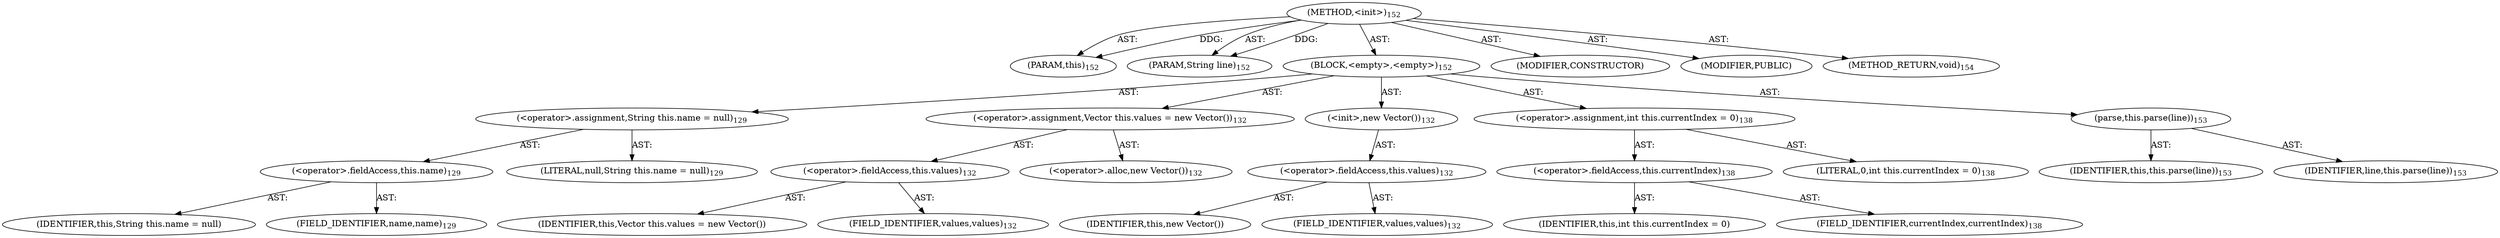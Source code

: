 digraph "&lt;init&gt;" {  
"111669149697" [label = <(METHOD,&lt;init&gt;)<SUB>152</SUB>> ]
"115964116999" [label = <(PARAM,this)<SUB>152</SUB>> ]
"115964117017" [label = <(PARAM,String line)<SUB>152</SUB>> ]
"25769803777" [label = <(BLOCK,&lt;empty&gt;,&lt;empty&gt;)<SUB>152</SUB>> ]
"30064771081" [label = <(&lt;operator&gt;.assignment,String this.name = null)<SUB>129</SUB>> ]
"30064771082" [label = <(&lt;operator&gt;.fieldAccess,this.name)<SUB>129</SUB>> ]
"68719476775" [label = <(IDENTIFIER,this,String this.name = null)> ]
"55834574852" [label = <(FIELD_IDENTIFIER,name,name)<SUB>129</SUB>> ]
"90194313218" [label = <(LITERAL,null,String this.name = null)<SUB>129</SUB>> ]
"30064771083" [label = <(&lt;operator&gt;.assignment,Vector this.values = new Vector())<SUB>132</SUB>> ]
"30064771084" [label = <(&lt;operator&gt;.fieldAccess,this.values)<SUB>132</SUB>> ]
"68719476776" [label = <(IDENTIFIER,this,Vector this.values = new Vector())> ]
"55834574853" [label = <(FIELD_IDENTIFIER,values,values)<SUB>132</SUB>> ]
"30064771085" [label = <(&lt;operator&gt;.alloc,new Vector())<SUB>132</SUB>> ]
"30064771086" [label = <(&lt;init&gt;,new Vector())<SUB>132</SUB>> ]
"30064771087" [label = <(&lt;operator&gt;.fieldAccess,this.values)<SUB>132</SUB>> ]
"68719476777" [label = <(IDENTIFIER,this,new Vector())> ]
"55834574854" [label = <(FIELD_IDENTIFIER,values,values)<SUB>132</SUB>> ]
"30064771088" [label = <(&lt;operator&gt;.assignment,int this.currentIndex = 0)<SUB>138</SUB>> ]
"30064771089" [label = <(&lt;operator&gt;.fieldAccess,this.currentIndex)<SUB>138</SUB>> ]
"68719476778" [label = <(IDENTIFIER,this,int this.currentIndex = 0)> ]
"55834574855" [label = <(FIELD_IDENTIFIER,currentIndex,currentIndex)<SUB>138</SUB>> ]
"90194313219" [label = <(LITERAL,0,int this.currentIndex = 0)<SUB>138</SUB>> ]
"30064771090" [label = <(parse,this.parse(line))<SUB>153</SUB>> ]
"68719476746" [label = <(IDENTIFIER,this,this.parse(line))<SUB>153</SUB>> ]
"68719476779" [label = <(IDENTIFIER,line,this.parse(line))<SUB>153</SUB>> ]
"133143986199" [label = <(MODIFIER,CONSTRUCTOR)> ]
"133143986200" [label = <(MODIFIER,PUBLIC)> ]
"128849018881" [label = <(METHOD_RETURN,void)<SUB>154</SUB>> ]
  "111669149697" -> "115964116999"  [ label = "AST: "] 
  "111669149697" -> "115964117017"  [ label = "AST: "] 
  "111669149697" -> "25769803777"  [ label = "AST: "] 
  "111669149697" -> "133143986199"  [ label = "AST: "] 
  "111669149697" -> "133143986200"  [ label = "AST: "] 
  "111669149697" -> "128849018881"  [ label = "AST: "] 
  "25769803777" -> "30064771081"  [ label = "AST: "] 
  "25769803777" -> "30064771083"  [ label = "AST: "] 
  "25769803777" -> "30064771086"  [ label = "AST: "] 
  "25769803777" -> "30064771088"  [ label = "AST: "] 
  "25769803777" -> "30064771090"  [ label = "AST: "] 
  "30064771081" -> "30064771082"  [ label = "AST: "] 
  "30064771081" -> "90194313218"  [ label = "AST: "] 
  "30064771082" -> "68719476775"  [ label = "AST: "] 
  "30064771082" -> "55834574852"  [ label = "AST: "] 
  "30064771083" -> "30064771084"  [ label = "AST: "] 
  "30064771083" -> "30064771085"  [ label = "AST: "] 
  "30064771084" -> "68719476776"  [ label = "AST: "] 
  "30064771084" -> "55834574853"  [ label = "AST: "] 
  "30064771086" -> "30064771087"  [ label = "AST: "] 
  "30064771087" -> "68719476777"  [ label = "AST: "] 
  "30064771087" -> "55834574854"  [ label = "AST: "] 
  "30064771088" -> "30064771089"  [ label = "AST: "] 
  "30064771088" -> "90194313219"  [ label = "AST: "] 
  "30064771089" -> "68719476778"  [ label = "AST: "] 
  "30064771089" -> "55834574855"  [ label = "AST: "] 
  "30064771090" -> "68719476746"  [ label = "AST: "] 
  "30064771090" -> "68719476779"  [ label = "AST: "] 
  "111669149697" -> "115964116999"  [ label = "DDG: "] 
  "111669149697" -> "115964117017"  [ label = "DDG: "] 
}
